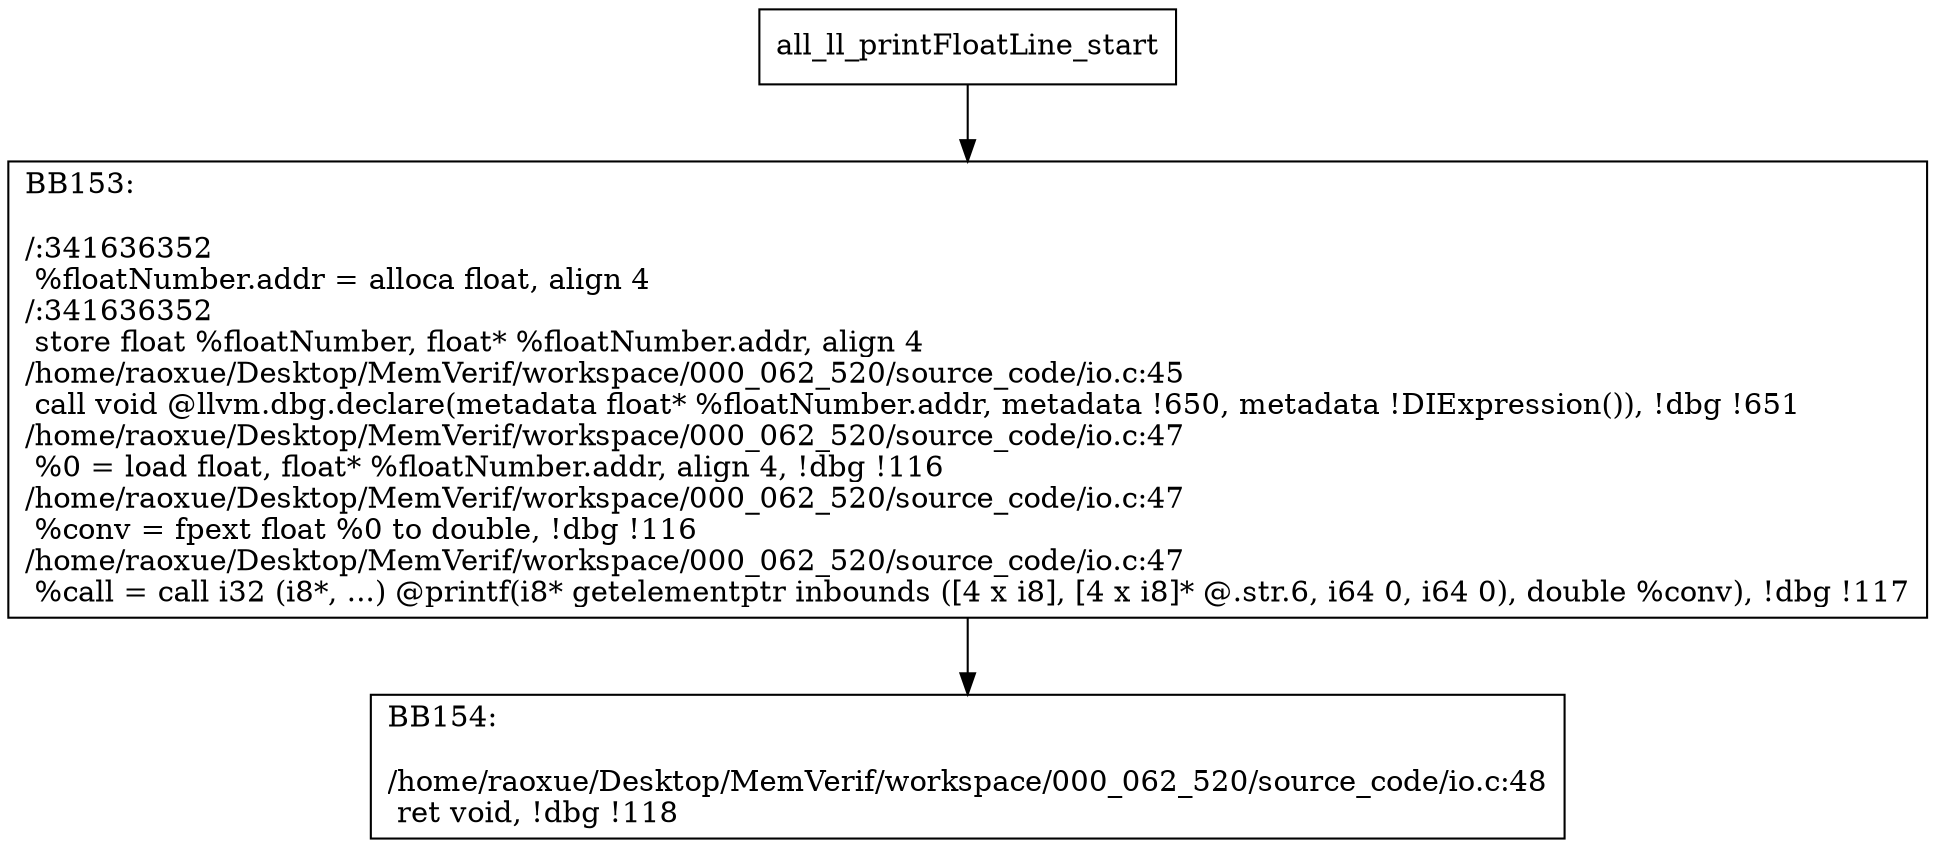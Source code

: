 digraph "CFG for'all_ll_printFloatLine' function" {
	BBall_ll_printFloatLine_start[shape=record,label="{all_ll_printFloatLine_start}"];
	BBall_ll_printFloatLine_start-> all_ll_printFloatLineBB153;
	all_ll_printFloatLineBB153 [shape=record, label="{BB153:\l\l/:341636352\l
  %floatNumber.addr = alloca float, align 4\l
/:341636352\l
  store float %floatNumber, float* %floatNumber.addr, align 4\l
/home/raoxue/Desktop/MemVerif/workspace/000_062_520/source_code/io.c:45\l
  call void @llvm.dbg.declare(metadata float* %floatNumber.addr, metadata !650, metadata !DIExpression()), !dbg !651\l
/home/raoxue/Desktop/MemVerif/workspace/000_062_520/source_code/io.c:47\l
  %0 = load float, float* %floatNumber.addr, align 4, !dbg !116\l
/home/raoxue/Desktop/MemVerif/workspace/000_062_520/source_code/io.c:47\l
  %conv = fpext float %0 to double, !dbg !116\l
/home/raoxue/Desktop/MemVerif/workspace/000_062_520/source_code/io.c:47\l
  %call = call i32 (i8*, ...) @printf(i8* getelementptr inbounds ([4 x i8], [4 x i8]* @.str.6, i64 0, i64 0), double %conv), !dbg !117\l
}"];
	all_ll_printFloatLineBB153-> all_ll_printFloatLineBB154;
	all_ll_printFloatLineBB154 [shape=record, label="{BB154:\l\l/home/raoxue/Desktop/MemVerif/workspace/000_062_520/source_code/io.c:48\l
  ret void, !dbg !118\l
}"];
}
